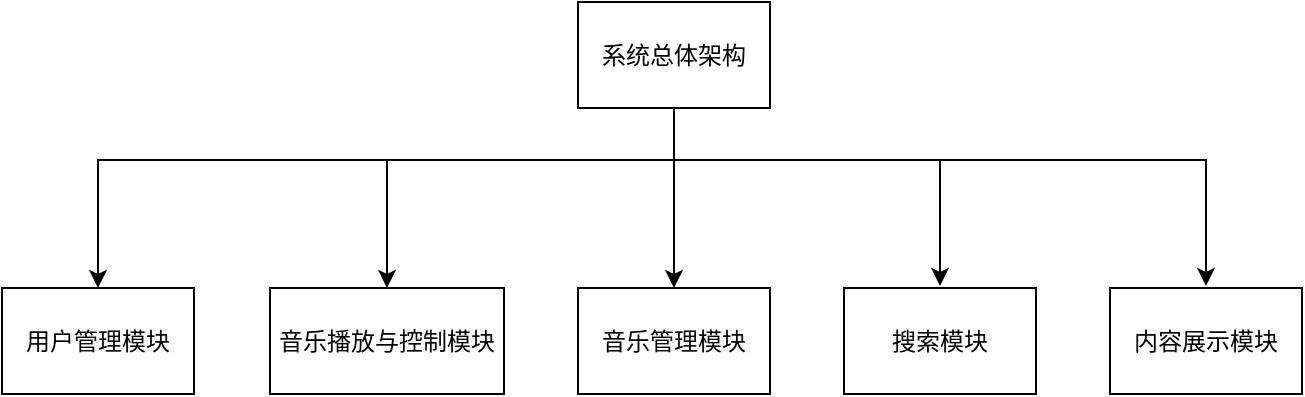 <mxfile version="24.8.4">
  <diagram name="第 1 页" id="NON8Rd3GJQy8wurd_1fi">
    <mxGraphModel dx="714" dy="811" grid="0" gridSize="10" guides="1" tooltips="1" connect="1" arrows="1" fold="1" page="1" pageScale="1" pageWidth="827" pageHeight="1169" math="0" shadow="0">
      <root>
        <mxCell id="0" />
        <mxCell id="1" parent="0" />
        <mxCell id="JlHSlP3Qjkk1ZIU8IoEL-8" style="edgeStyle=orthogonalEdgeStyle;rounded=0;orthogonalLoop=1;jettySize=auto;html=1;" parent="1" source="JlHSlP3Qjkk1ZIU8IoEL-1" target="JlHSlP3Qjkk1ZIU8IoEL-2" edge="1">
          <mxGeometry relative="1" as="geometry">
            <Array as="points">
              <mxPoint x="370" y="422" />
              <mxPoint x="82" y="422" />
            </Array>
          </mxGeometry>
        </mxCell>
        <mxCell id="JlHSlP3Qjkk1ZIU8IoEL-9" style="edgeStyle=orthogonalEdgeStyle;rounded=0;orthogonalLoop=1;jettySize=auto;html=1;entryX=0.5;entryY=0;entryDx=0;entryDy=0;" parent="1" source="JlHSlP3Qjkk1ZIU8IoEL-1" target="JlHSlP3Qjkk1ZIU8IoEL-3" edge="1">
          <mxGeometry relative="1" as="geometry">
            <Array as="points">
              <mxPoint x="370" y="422" />
              <mxPoint x="227" y="422" />
            </Array>
          </mxGeometry>
        </mxCell>
        <mxCell id="JlHSlP3Qjkk1ZIU8IoEL-10" style="edgeStyle=orthogonalEdgeStyle;rounded=0;orthogonalLoop=1;jettySize=auto;html=1;" parent="1" source="JlHSlP3Qjkk1ZIU8IoEL-1" target="JlHSlP3Qjkk1ZIU8IoEL-5" edge="1">
          <mxGeometry relative="1" as="geometry" />
        </mxCell>
        <mxCell id="JlHSlP3Qjkk1ZIU8IoEL-11" style="edgeStyle=orthogonalEdgeStyle;rounded=0;orthogonalLoop=1;jettySize=auto;html=1;" parent="1" edge="1">
          <mxGeometry relative="1" as="geometry">
            <mxPoint x="370" y="395" as="sourcePoint" />
            <mxPoint x="503" y="485" as="targetPoint" />
            <Array as="points">
              <mxPoint x="370" y="422" />
              <mxPoint x="503" y="422" />
            </Array>
          </mxGeometry>
        </mxCell>
        <mxCell id="JlHSlP3Qjkk1ZIU8IoEL-12" style="edgeStyle=orthogonalEdgeStyle;rounded=0;orthogonalLoop=1;jettySize=auto;html=1;" parent="1" edge="1">
          <mxGeometry relative="1" as="geometry">
            <mxPoint x="370" y="395" as="sourcePoint" />
            <mxPoint x="636" y="485" as="targetPoint" />
            <Array as="points">
              <mxPoint x="370" y="422" />
              <mxPoint x="636" y="422" />
            </Array>
          </mxGeometry>
        </mxCell>
        <mxCell id="JlHSlP3Qjkk1ZIU8IoEL-1" value="系统总体架构" style="rounded=0;whiteSpace=wrap;html=1;" parent="1" vertex="1">
          <mxGeometry x="322" y="343" width="96" height="53" as="geometry" />
        </mxCell>
        <mxCell id="JlHSlP3Qjkk1ZIU8IoEL-2" value="用户管理模块" style="rounded=0;whiteSpace=wrap;html=1;" parent="1" vertex="1">
          <mxGeometry x="34" y="486" width="96" height="53" as="geometry" />
        </mxCell>
        <mxCell id="JlHSlP3Qjkk1ZIU8IoEL-3" value="音乐播放与控制模块" style="rounded=0;whiteSpace=wrap;html=1;" parent="1" vertex="1">
          <mxGeometry x="168" y="486" width="117" height="53" as="geometry" />
        </mxCell>
        <mxCell id="JlHSlP3Qjkk1ZIU8IoEL-4" value="内容展示模块" style="rounded=0;whiteSpace=wrap;html=1;" parent="1" vertex="1">
          <mxGeometry x="588" y="486" width="96" height="53" as="geometry" />
        </mxCell>
        <mxCell id="JlHSlP3Qjkk1ZIU8IoEL-5" value="音乐管理模块" style="rounded=0;whiteSpace=wrap;html=1;" parent="1" vertex="1">
          <mxGeometry x="322" y="486" width="96" height="53" as="geometry" />
        </mxCell>
        <mxCell id="JlHSlP3Qjkk1ZIU8IoEL-6" value="搜索模块" style="rounded=0;whiteSpace=wrap;html=1;" parent="1" vertex="1">
          <mxGeometry x="455" y="486" width="96" height="53" as="geometry" />
        </mxCell>
      </root>
    </mxGraphModel>
  </diagram>
</mxfile>
